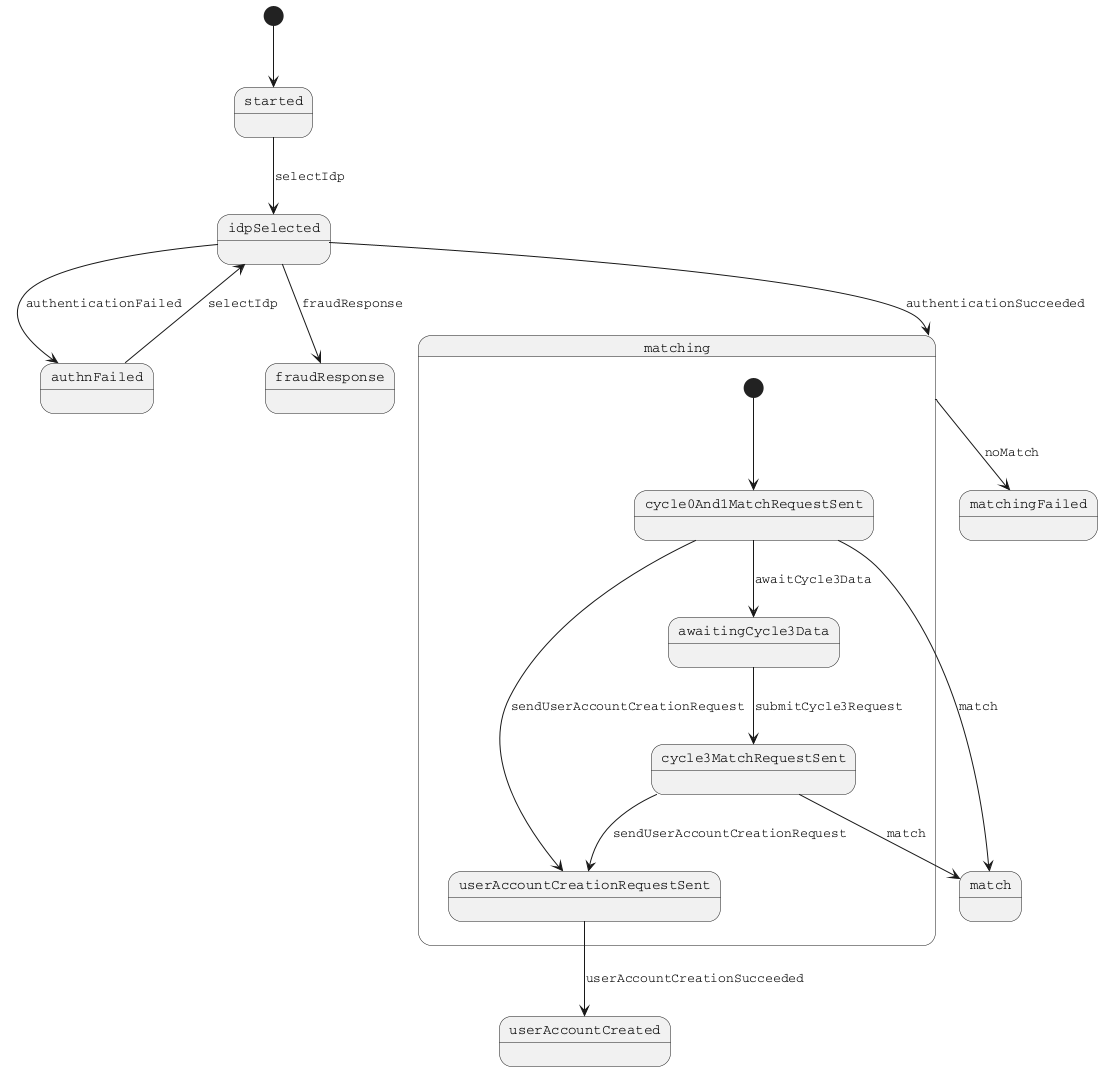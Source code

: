 @startuml
skinparam monochrome true
skinparam defaultFontName Courier
skinparam Shadowing false
[*] --> started
started --> idpSelected: selectIdp
authnFailed --> idpSelected: selectIdp
idpSelected --> matching: authenticationSucceeded
idpSelected --> authnFailed: authenticationFailed
idpSelected --> fraudResponse: fraudResponse
state matching {
  [*] --> cycle0And1MatchRequestSent
  cycle0And1MatchRequestSent --> awaitingCycle3Data: awaitCycle3Data
  cycle0And1MatchRequestSent --> userAccountCreationRequestSent: sendUserAccountCreationRequest
  cycle3MatchRequestSent --> userAccountCreationRequestSent: sendUserAccountCreationRequest
  awaitingCycle3Data --> cycle3MatchRequestSent: submitCycle3Request
}
cycle0And1MatchRequestSent --> match: match
cycle3MatchRequestSent --> match: match
userAccountCreationRequestSent --> userAccountCreated: userAccountCreationSucceeded
matching --> matchingFailed: noMatch
@enduml